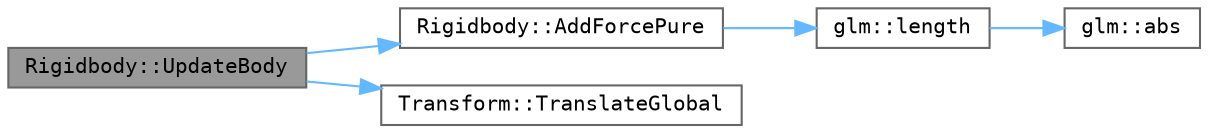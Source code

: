 digraph "Rigidbody::UpdateBody"
{
 // LATEX_PDF_SIZE
  bgcolor="transparent";
  edge [fontname=Terminal,fontsize=10,labelfontname=Helvetica,labelfontsize=10];
  node [fontname=Terminal,fontsize=10,shape=box,height=0.2,width=0.4];
  rankdir="LR";
  Node1 [label="Rigidbody::UpdateBody",height=0.2,width=0.4,color="gray40", fillcolor="grey60", style="filled", fontcolor="black",tooltip="Executes a physics tick on this object"];
  Node1 -> Node2 [color="steelblue1",style="solid"];
  Node2 [label="Rigidbody::AddForcePure",height=0.2,width=0.4,color="grey40", fillcolor="white", style="filled",URL="$class_rigidbody.html#ab633f234942f4142cb4128883c6c9aa6",tooltip="Adds force, ignoring mass"];
  Node2 -> Node3 [color="steelblue1",style="solid"];
  Node3 [label="glm::length",height=0.2,width=0.4,color="grey40", fillcolor="white", style="filled",URL="$namespaceglm.html#abcd8538aa95a8963803ec42c2fd654cd",tooltip=" "];
  Node3 -> Node4 [color="steelblue1",style="solid"];
  Node4 [label="glm::abs",height=0.2,width=0.4,color="grey40", fillcolor="white", style="filled",URL="$group__core__func__common.html#ga439e60a72eadecfeda2df5449c613a64",tooltip=" "];
  Node1 -> Node5 [color="steelblue1",style="solid"];
  Node5 [label="Transform::TranslateGlobal",height=0.2,width=0.4,color="grey40", fillcolor="white", style="filled",URL="$class_transform.html#abd54bc9cc0def3dd94cce058b49082b8",tooltip="Translates our matrix, disregarding rotation"];
}

